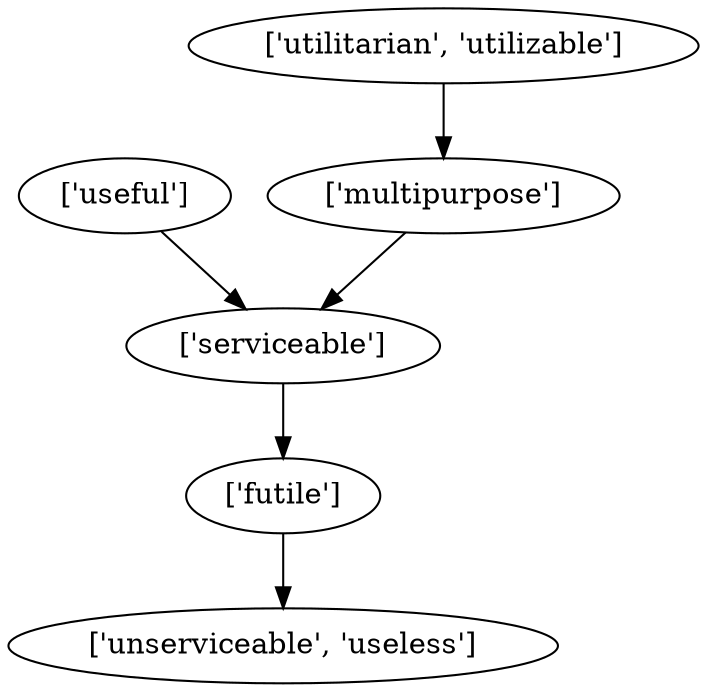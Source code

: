 strict digraph  {
	"['serviceable']" -> "['futile']";
	"['futile']" -> "['unserviceable', 'useless']";
	"['useful']" -> "['serviceable']";
	"['multipurpose']" -> "['serviceable']";
	"['utilitarian', 'utilizable']" -> "['multipurpose']";
}
